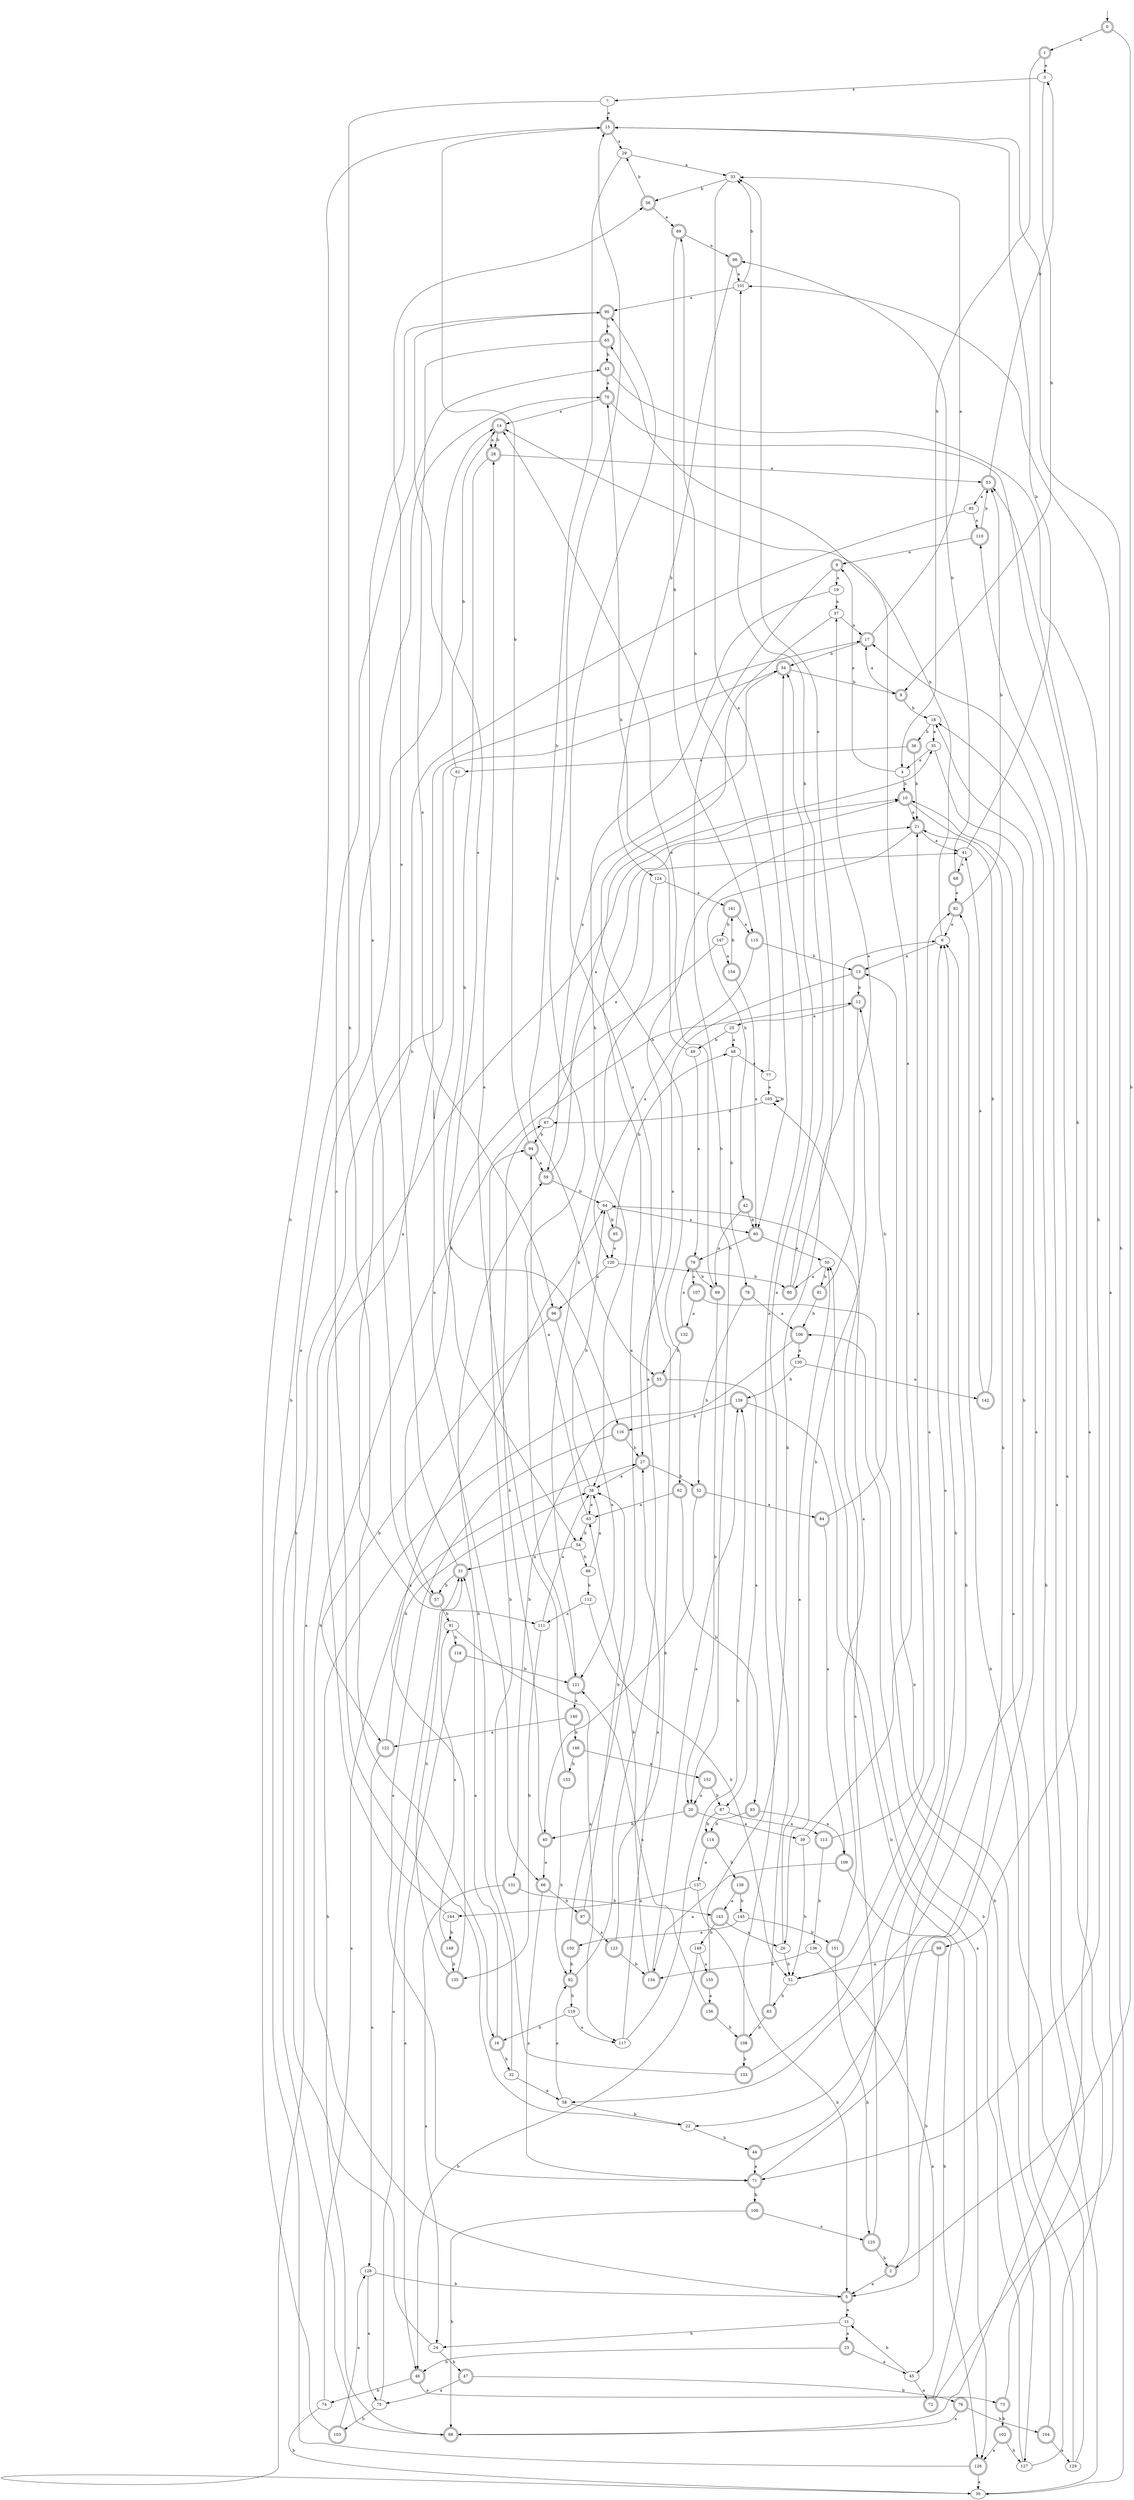 digraph RandomDFA {
  __start0 [label="", shape=none];
  __start0 -> 0 [label=""];
  0 [shape=circle] [shape=doublecircle]
  0 -> 1 [label="a"]
  0 -> 2 [label="b"]
  1 [shape=doublecircle]
  1 -> 3 [label="a"]
  1 -> 4 [label="b"]
  2 [shape=doublecircle]
  2 -> 5 [label="a"]
  2 -> 6 [label="b"]
  3
  3 -> 7 [label="a"]
  3 -> 8 [label="b"]
  4
  4 -> 9 [label="a"]
  4 -> 10 [label="b"]
  5 [shape=doublecircle]
  5 -> 11 [label="a"]
  5 -> 12 [label="b"]
  6
  6 -> 13 [label="a"]
  6 -> 14 [label="b"]
  7
  7 -> 15 [label="a"]
  7 -> 16 [label="b"]
  8 [shape=doublecircle]
  8 -> 17 [label="a"]
  8 -> 18 [label="b"]
  9 [shape=doublecircle]
  9 -> 19 [label="a"]
  9 -> 20 [label="b"]
  10 [shape=doublecircle]
  10 -> 21 [label="a"]
  10 -> 22 [label="b"]
  11
  11 -> 23 [label="a"]
  11 -> 24 [label="b"]
  12 [shape=doublecircle]
  12 -> 25 [label="a"]
  12 -> 26 [label="b"]
  13 [shape=doublecircle]
  13 -> 27 [label="a"]
  13 -> 12 [label="b"]
  14 [shape=doublecircle]
  14 -> 28 [label="a"]
  14 -> 28 [label="b"]
  15 [shape=doublecircle]
  15 -> 29 [label="a"]
  15 -> 30 [label="b"]
  16 [shape=doublecircle]
  16 -> 31 [label="a"]
  16 -> 32 [label="b"]
  17 [shape=doublecircle]
  17 -> 33 [label="a"]
  17 -> 34 [label="b"]
  18
  18 -> 35 [label="a"]
  18 -> 36 [label="b"]
  19
  19 -> 37 [label="a"]
  19 -> 38 [label="b"]
  20 [shape=doublecircle]
  20 -> 39 [label="a"]
  20 -> 40 [label="b"]
  21 [shape=doublecircle]
  21 -> 41 [label="a"]
  21 -> 42 [label="b"]
  22
  22 -> 43 [label="a"]
  22 -> 44 [label="b"]
  23 [shape=doublecircle]
  23 -> 45 [label="a"]
  23 -> 46 [label="b"]
  24
  24 -> 14 [label="a"]
  24 -> 47 [label="b"]
  25
  25 -> 48 [label="a"]
  25 -> 49 [label="b"]
  26
  26 -> 50 [label="a"]
  26 -> 51 [label="b"]
  27 [shape=doublecircle]
  27 -> 38 [label="a"]
  27 -> 52 [label="b"]
  28 [shape=doublecircle]
  28 -> 53 [label="a"]
  28 -> 54 [label="b"]
  29
  29 -> 33 [label="a"]
  29 -> 55 [label="b"]
  30
  30 -> 10 [label="a"]
  30 -> 18 [label="b"]
  31 [shape=doublecircle]
  31 -> 56 [label="a"]
  31 -> 57 [label="b"]
  32
  32 -> 58 [label="a"]
  32 -> 59 [label="b"]
  33
  33 -> 60 [label="a"]
  33 -> 56 [label="b"]
  34 [shape=doublecircle]
  34 -> 59 [label="a"]
  34 -> 8 [label="b"]
  35
  35 -> 4 [label="a"]
  35 -> 58 [label="b"]
  36 [shape=doublecircle]
  36 -> 61 [label="a"]
  36 -> 21 [label="b"]
  37
  37 -> 17 [label="a"]
  37 -> 62 [label="b"]
  38
  38 -> 63 [label="a"]
  38 -> 64 [label="b"]
  39
  39 -> 65 [label="a"]
  39 -> 51 [label="b"]
  40 [shape=doublecircle]
  40 -> 66 [label="a"]
  40 -> 67 [label="b"]
  41
  41 -> 68 [label="a"]
  41 -> 15 [label="b"]
  42 [shape=doublecircle]
  42 -> 69 [label="a"]
  42 -> 60 [label="b"]
  43 [shape=doublecircle]
  43 -> 70 [label="a"]
  43 -> 71 [label="b"]
  44 [shape=doublecircle]
  44 -> 71 [label="a"]
  44 -> 6 [label="b"]
  45
  45 -> 72 [label="a"]
  45 -> 11 [label="b"]
  46 [shape=doublecircle]
  46 -> 73 [label="a"]
  46 -> 74 [label="b"]
  47 [shape=doublecircle]
  47 -> 75 [label="a"]
  47 -> 76 [label="b"]
  48
  48 -> 77 [label="a"]
  48 -> 78 [label="b"]
  49
  49 -> 79 [label="a"]
  49 -> 70 [label="b"]
  50
  50 -> 80 [label="a"]
  50 -> 81 [label="b"]
  51
  51 -> 82 [label="a"]
  51 -> 83 [label="b"]
  52 [shape=doublecircle]
  52 -> 84 [label="a"]
  52 -> 40 [label="b"]
  53 [shape=doublecircle]
  53 -> 85 [label="a"]
  53 -> 3 [label="b"]
  54
  54 -> 31 [label="a"]
  54 -> 86 [label="b"]
  55 [shape=doublecircle]
  55 -> 87 [label="a"]
  55 -> 88 [label="b"]
  56 [shape=doublecircle]
  56 -> 89 [label="a"]
  56 -> 29 [label="b"]
  57 [shape=doublecircle]
  57 -> 90 [label="a"]
  57 -> 91 [label="b"]
  58
  58 -> 92 [label="a"]
  58 -> 22 [label="b"]
  59 [shape=doublecircle]
  59 -> 35 [label="a"]
  59 -> 64 [label="b"]
  60 [shape=doublecircle]
  60 -> 50 [label="a"]
  60 -> 79 [label="b"]
  61
  61 -> 66 [label="a"]
  61 -> 14 [label="b"]
  62 [shape=doublecircle]
  62 -> 63 [label="a"]
  62 -> 93 [label="b"]
  63
  63 -> 94 [label="a"]
  63 -> 54 [label="b"]
  64
  64 -> 60 [label="a"]
  64 -> 95 [label="b"]
  65 [shape=doublecircle]
  65 -> 96 [label="a"]
  65 -> 43 [label="b"]
  66 [shape=doublecircle]
  66 -> 71 [label="a"]
  66 -> 97 [label="b"]
  67
  67 -> 41 [label="a"]
  67 -> 94 [label="b"]
  68 [shape=doublecircle]
  68 -> 82 [label="a"]
  68 -> 98 [label="b"]
  69 [shape=doublecircle]
  69 -> 14 [label="a"]
  69 -> 20 [label="b"]
  70 [shape=doublecircle]
  70 -> 14 [label="a"]
  70 -> 99 [label="b"]
  71 [shape=doublecircle]
  71 -> 18 [label="a"]
  71 -> 100 [label="b"]
  72 [shape=doublecircle]
  72 -> 101 [label="a"]
  72 -> 50 [label="b"]
  73 [shape=doublecircle]
  73 -> 17 [label="a"]
  73 -> 102 [label="b"]
  74
  74 -> 27 [label="a"]
  74 -> 30 [label="b"]
  75
  75 -> 31 [label="a"]
  75 -> 103 [label="b"]
  76 [shape=doublecircle]
  76 -> 88 [label="a"]
  76 -> 104 [label="b"]
  77
  77 -> 105 [label="a"]
  77 -> 89 [label="b"]
  78 [shape=doublecircle]
  78 -> 106 [label="a"]
  78 -> 52 [label="b"]
  79 [shape=doublecircle]
  79 -> 107 [label="a"]
  79 -> 69 [label="b"]
  80 [shape=doublecircle]
  80 -> 33 [label="a"]
  80 -> 101 [label="b"]
  81 [shape=doublecircle]
  81 -> 37 [label="a"]
  81 -> 106 [label="b"]
  82 [shape=doublecircle]
  82 -> 6 [label="a"]
  82 -> 53 [label="b"]
  83 [shape=doublecircle]
  83 -> 34 [label="a"]
  83 -> 108 [label="b"]
  84 [shape=doublecircle]
  84 -> 109 [label="a"]
  84 -> 12 [label="b"]
  85
  85 -> 110 [label="a"]
  85 -> 111 [label="b"]
  86
  86 -> 38 [label="a"]
  86 -> 112 [label="b"]
  87
  87 -> 113 [label="a"]
  87 -> 114 [label="b"]
  88 [shape=doublecircle]
  88 -> 53 [label="a"]
  88 -> 34 [label="b"]
  89 [shape=doublecircle]
  89 -> 98 [label="a"]
  89 -> 115 [label="b"]
  90 [shape=doublecircle]
  90 -> 116 [label="a"]
  90 -> 65 [label="b"]
  91
  91 -> 117 [label="a"]
  91 -> 118 [label="b"]
  92 [shape=doublecircle]
  92 -> 21 [label="a"]
  92 -> 119 [label="b"]
  93 [shape=doublecircle]
  93 -> 109 [label="a"]
  93 -> 114 [label="b"]
  94 [shape=doublecircle]
  94 -> 59 [label="a"]
  94 -> 15 [label="b"]
  95 [shape=doublecircle]
  95 -> 120 [label="a"]
  95 -> 48 [label="b"]
  96 [shape=doublecircle]
  96 -> 121 [label="a"]
  96 -> 122 [label="b"]
  97 [shape=doublecircle]
  97 -> 123 [label="a"]
  97 -> 38 [label="b"]
  98 [shape=doublecircle]
  98 -> 101 [label="a"]
  98 -> 124 [label="b"]
  99 [shape=doublecircle]
  99 -> 51 [label="a"]
  99 -> 5 [label="b"]
  100 [shape=doublecircle]
  100 -> 125 [label="a"]
  100 -> 88 [label="b"]
  101
  101 -> 90 [label="a"]
  101 -> 33 [label="b"]
  102 [shape=doublecircle]
  102 -> 126 [label="a"]
  102 -> 127 [label="b"]
  103 [shape=doublecircle]
  103 -> 128 [label="a"]
  103 -> 15 [label="b"]
  104 [shape=doublecircle]
  104 -> 129 [label="a"]
  104 -> 13 [label="b"]
  105
  105 -> 67 [label="a"]
  105 -> 105 [label="b"]
  106 [shape=doublecircle]
  106 -> 130 [label="a"]
  106 -> 131 [label="b"]
  107 [shape=doublecircle]
  107 -> 132 [label="a"]
  107 -> 127 [label="b"]
  108 [shape=doublecircle]
  108 -> 34 [label="a"]
  108 -> 133 [label="b"]
  109 [shape=doublecircle]
  109 -> 134 [label="a"]
  109 -> 126 [label="b"]
  110 [shape=doublecircle]
  110 -> 9 [label="a"]
  110 -> 53 [label="b"]
  111
  111 -> 38 [label="a"]
  111 -> 135 [label="b"]
  112
  112 -> 111 [label="a"]
  112 -> 51 [label="b"]
  113 [shape=doublecircle]
  113 -> 21 [label="a"]
  113 -> 136 [label="b"]
  114 [shape=doublecircle]
  114 -> 137 [label="a"]
  114 -> 138 [label="b"]
  115 [shape=doublecircle]
  115 -> 120 [label="a"]
  115 -> 13 [label="b"]
  116 [shape=doublecircle]
  116 -> 71 [label="a"]
  116 -> 27 [label="b"]
  117
  117 -> 27 [label="a"]
  117 -> 139 [label="b"]
  118 [shape=doublecircle]
  118 -> 46 [label="a"]
  118 -> 121 [label="b"]
  119
  119 -> 117 [label="a"]
  119 -> 16 [label="b"]
  120
  120 -> 96 [label="a"]
  120 -> 80 [label="b"]
  121 [shape=doublecircle]
  121 -> 140 [label="a"]
  121 -> 15 [label="b"]
  122 [shape=doublecircle]
  122 -> 128 [label="a"]
  122 -> 38 [label="b"]
  123 [shape=doublecircle]
  123 -> 90 [label="a"]
  123 -> 134 [label="b"]
  124
  124 -> 141 [label="a"]
  124 -> 121 [label="b"]
  125 [shape=doublecircle]
  125 -> 64 [label="a"]
  125 -> 2 [label="b"]
  126 [shape=doublecircle]
  126 -> 30 [label="a"]
  126 -> 70 [label="b"]
  127
  127 -> 110 [label="a"]
  127 -> 106 [label="b"]
  128
  128 -> 75 [label="a"]
  128 -> 5 [label="b"]
  129
  129 -> 10 [label="a"]
  129 -> 82 [label="b"]
  130
  130 -> 142 [label="a"]
  130 -> 139 [label="b"]
  131 [shape=doublecircle]
  131 -> 24 [label="a"]
  131 -> 143 [label="b"]
  132 [shape=doublecircle]
  132 -> 79 [label="a"]
  132 -> 55 [label="b"]
  133 [shape=doublecircle]
  133 -> 6 [label="a"]
  133 -> 94 [label="b"]
  134 [shape=doublecircle]
  134 -> 139 [label="a"]
  134 -> 63 [label="b"]
  135 [shape=doublecircle]
  135 -> 64 [label="a"]
  135 -> 31 [label="b"]
  136
  136 -> 45 [label="a"]
  136 -> 134 [label="b"]
  137
  137 -> 144 [label="a"]
  137 -> 5 [label="b"]
  138 [shape=doublecircle]
  138 -> 143 [label="a"]
  138 -> 145 [label="b"]
  139 [shape=doublecircle]
  139 -> 126 [label="a"]
  139 -> 116 [label="b"]
  140 [shape=doublecircle]
  140 -> 122 [label="a"]
  140 -> 146 [label="b"]
  141 [shape=doublecircle]
  141 -> 115 [label="a"]
  141 -> 147 [label="b"]
  142 [shape=doublecircle]
  142 -> 41 [label="a"]
  142 -> 21 [label="b"]
  143 [shape=doublecircle]
  143 -> 26 [label="a"]
  143 -> 148 [label="b"]
  144
  144 -> 17 [label="a"]
  144 -> 149 [label="b"]
  145
  145 -> 150 [label="a"]
  145 -> 151 [label="b"]
  146 [shape=doublecircle]
  146 -> 152 [label="a"]
  146 -> 153 [label="b"]
  147
  147 -> 154 [label="a"]
  147 -> 57 [label="b"]
  148
  148 -> 155 [label="a"]
  148 -> 46 [label="b"]
  149 [shape=doublecircle]
  149 -> 91 [label="a"]
  149 -> 135 [label="b"]
  150 [shape=doublecircle]
  150 -> 10 [label="a"]
  150 -> 92 [label="b"]
  151 [shape=doublecircle]
  151 -> 105 [label="a"]
  151 -> 125 [label="b"]
  152 [shape=doublecircle]
  152 -> 20 [label="a"]
  152 -> 87 [label="b"]
  153 [shape=doublecircle]
  153 -> 28 [label="a"]
  153 -> 92 [label="b"]
  154 [shape=doublecircle]
  154 -> 60 [label="a"]
  154 -> 141 [label="b"]
  155 [shape=doublecircle]
  155 -> 156 [label="a"]
  155 -> 6 [label="b"]
  156 [shape=doublecircle]
  156 -> 121 [label="a"]
  156 -> 108 [label="b"]
}
